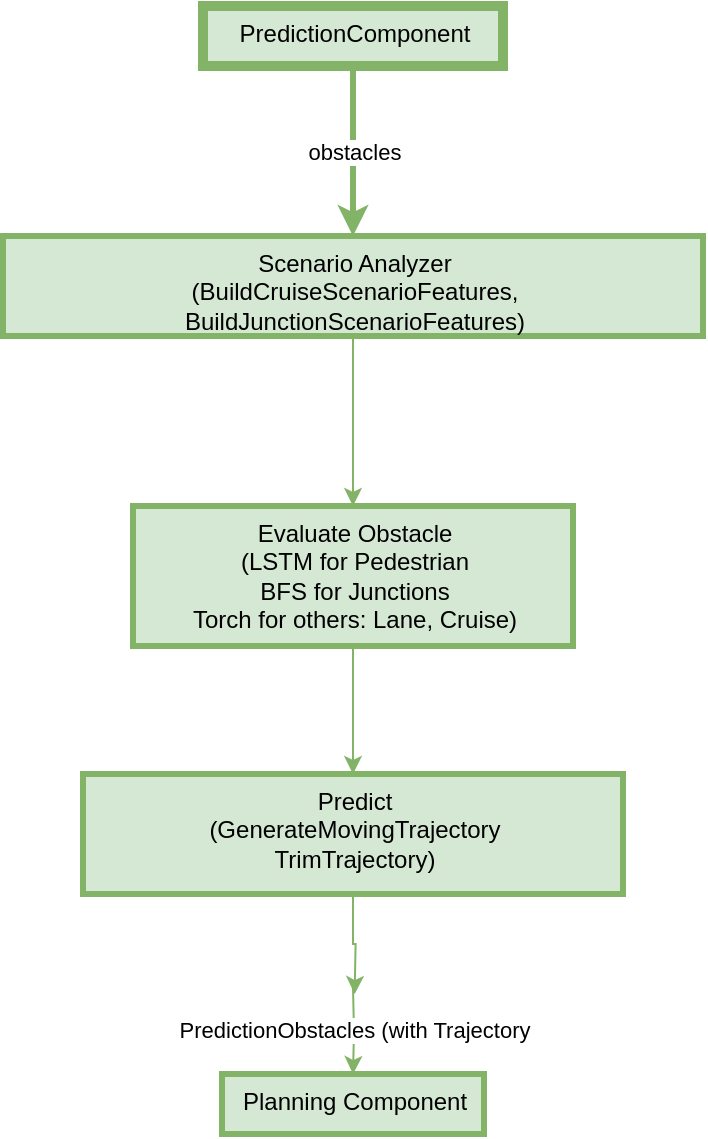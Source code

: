 <mxfile version="12.2.0" type="github" pages="1"><diagram id="8MK-IR9vR0DQ9DgmvjWs" name="Page-1"><mxGraphModel dx="1578" dy="896" grid="1" gridSize="10" guides="1" tooltips="1" connect="1" arrows="1" fold="1" page="1" pageScale="1" pageWidth="827" pageHeight="1169" math="0" shadow="0"><root><mxCell id="0"/><mxCell id="1" parent="0"/><mxCell id="aQB2S5AdavvrcGvj7ASu-17" value="obstacles" style="edgeStyle=orthogonalEdgeStyle;rounded=0;orthogonalLoop=1;jettySize=auto;html=1;exitX=0.5;exitY=1;exitDx=0;exitDy=0;strokeColor=#82b366;strokeWidth=3;align=center;fillColor=#d5e8d4;" parent="1" source="aQB2S5AdavvrcGvj7ASu-1" target="aQB2S5AdavvrcGvj7ASu-4" edge="1"><mxGeometry relative="1" as="geometry"/></mxCell><mxCell id="aQB2S5AdavvrcGvj7ASu-1" value="PredictionComponent" style="text;html=1;strokeColor=#82b366;strokeWidth=5;fillColor=#d5e8d4;align=center;" parent="1" vertex="1"><mxGeometry x="144.5" y="20" width="150" height="30" as="geometry"/></mxCell><mxCell id="TdJKnr75wv9z7akupmuX-3" value="" style="edgeStyle=orthogonalEdgeStyle;rounded=0;orthogonalLoop=1;jettySize=auto;html=1;entryX=0.5;entryY=0;entryDx=0;entryDy=0;fillColor=#d5e8d4;strokeColor=#82b366;" edge="1" parent="1" source="aQB2S5AdavvrcGvj7ASu-4" target="PCZevF-wOlvaMKju_GZv-3"><mxGeometry relative="1" as="geometry"><mxPoint x="220" y="200" as="targetPoint"/></mxGeometry></mxCell><mxCell id="aQB2S5AdavvrcGvj7ASu-4" value="Scenario Analyzer&lt;br&gt;(BuildCruiseScenarioFeatures, &lt;br&gt;BuildJunctionScenarioFeatures)" style="text;html=1;strokeWidth=3;strokeColor=#82b366;fillColor=#d5e8d4;align=center;" parent="1" vertex="1"><mxGeometry x="44.5" y="135" width="350" height="50" as="geometry"/></mxCell><mxCell id="PCZevF-wOlvaMKju_GZv-3" value="&lt;div&gt;Evaluate Obstacle&lt;/div&gt;&lt;div&gt;(LSTM for Pedestrian&lt;br&gt;BFS for Junctions&lt;br&gt;Torch for others: Lane, Cruise)&lt;br&gt;&lt;br&gt;&lt;/div&gt;&lt;div&gt;&lt;br&gt;&lt;/div&gt;" style="text;html=1;strokeWidth=3;strokeColor=#82b366;fillColor=#d5e8d4;align=center;" parent="1" vertex="1"><mxGeometry x="109.5" y="270" width="220" height="70" as="geometry"/></mxCell><mxCell id="PCZevF-wOlvaMKju_GZv-14" value="" style="edgeStyle=orthogonalEdgeStyle;rounded=0;orthogonalLoop=1;jettySize=auto;html=1;fillColor=#d5e8d4;strokeColor=#82b366;align=center;exitX=0.5;exitY=1;exitDx=0;exitDy=0;" parent="1" target="PCZevF-wOlvaMKju_GZv-13" edge="1" source="PCZevF-wOlvaMKju_GZv-3"><mxGeometry relative="1" as="geometry"><mxPoint x="219.5" y="400" as="sourcePoint"/></mxGeometry></mxCell><mxCell id="PCZevF-wOlvaMKju_GZv-13" value="&lt;div&gt;Predict&lt;/div&gt;&lt;div&gt;(GenerateMovingTrajectory&lt;/div&gt;&lt;div&gt;TrimTrajectory)&lt;br&gt;&lt;/div&gt;" style="text;html=1;strokeWidth=3;strokeColor=#82b366;fillColor=#d5e8d4;align=center;" parent="1" vertex="1"><mxGeometry x="84.5" y="404" width="270" height="60" as="geometry"/></mxCell><mxCell id="PCZevF-wOlvaMKju_GZv-18" value="" style="edgeStyle=orthogonalEdgeStyle;rounded=0;orthogonalLoop=1;jettySize=auto;html=1;fillColor=#d5e8d4;strokeColor=#82b366;exitX=0.5;exitY=1;exitDx=0;exitDy=0;align=center;" parent="1" source="PCZevF-wOlvaMKju_GZv-13" edge="1"><mxGeometry relative="1" as="geometry"><mxPoint x="219.5" y="494" as="sourcePoint"/><mxPoint x="220.333" y="514" as="targetPoint"/></mxGeometry></mxCell><mxCell id="xDz2cCphS4rTQX3O81pN-9" value="PredictionObstacles (with Trajectory" style="edgeStyle=orthogonalEdgeStyle;rounded=0;orthogonalLoop=1;jettySize=auto;html=1;fillColor=#d5e8d4;strokeColor=#82b366;align=center;" parent="1" target="xDz2cCphS4rTQX3O81pN-4" edge="1"><mxGeometry relative="1" as="geometry"><mxPoint x="219.5" y="510.5" as="sourcePoint"/></mxGeometry></mxCell><mxCell id="xDz2cCphS4rTQX3O81pN-4" value="Planning Component" style="text;html=1;strokeWidth=3;strokeColor=#82b366;fillColor=#d5e8d4;align=center;" parent="1" vertex="1"><mxGeometry x="154" y="554" width="131" height="30" as="geometry"/></mxCell></root></mxGraphModel></diagram></mxfile>